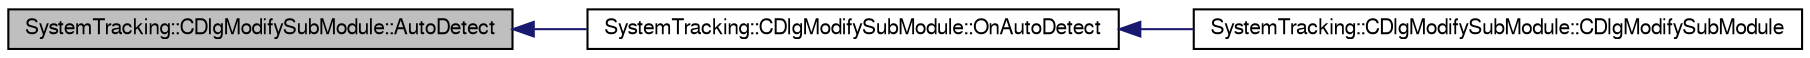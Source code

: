 digraph G
{
  edge [fontname="FreeSans",fontsize="10",labelfontname="FreeSans",labelfontsize="10"];
  node [fontname="FreeSans",fontsize="10",shape=record];
  rankdir="LR";
  Node1 [label="SystemTracking::CDlgModifySubModule::AutoDetect",height=0.2,width=0.4,color="black", fillcolor="grey75", style="filled" fontcolor="black"];
  Node1 -> Node2 [dir="back",color="midnightblue",fontsize="10",style="solid"];
  Node2 [label="SystemTracking::CDlgModifySubModule::OnAutoDetect",height=0.2,width=0.4,color="black", fillcolor="white", style="filled",URL="$classSystemTracking_1_1CDlgModifySubModule.html#a1202533909b8edd1834ba0f4c1759159",tooltip="Slot for auto detect."];
  Node2 -> Node3 [dir="back",color="midnightblue",fontsize="10",style="solid"];
  Node3 [label="SystemTracking::CDlgModifySubModule::CDlgModifySubModule",height=0.2,width=0.4,color="black", fillcolor="white", style="filled",URL="$classSystemTracking_1_1CDlgModifySubModule.html#ad4fe1cd27b392b4a1a8f0f18f2a7287b",tooltip="Default constructor."];
}
